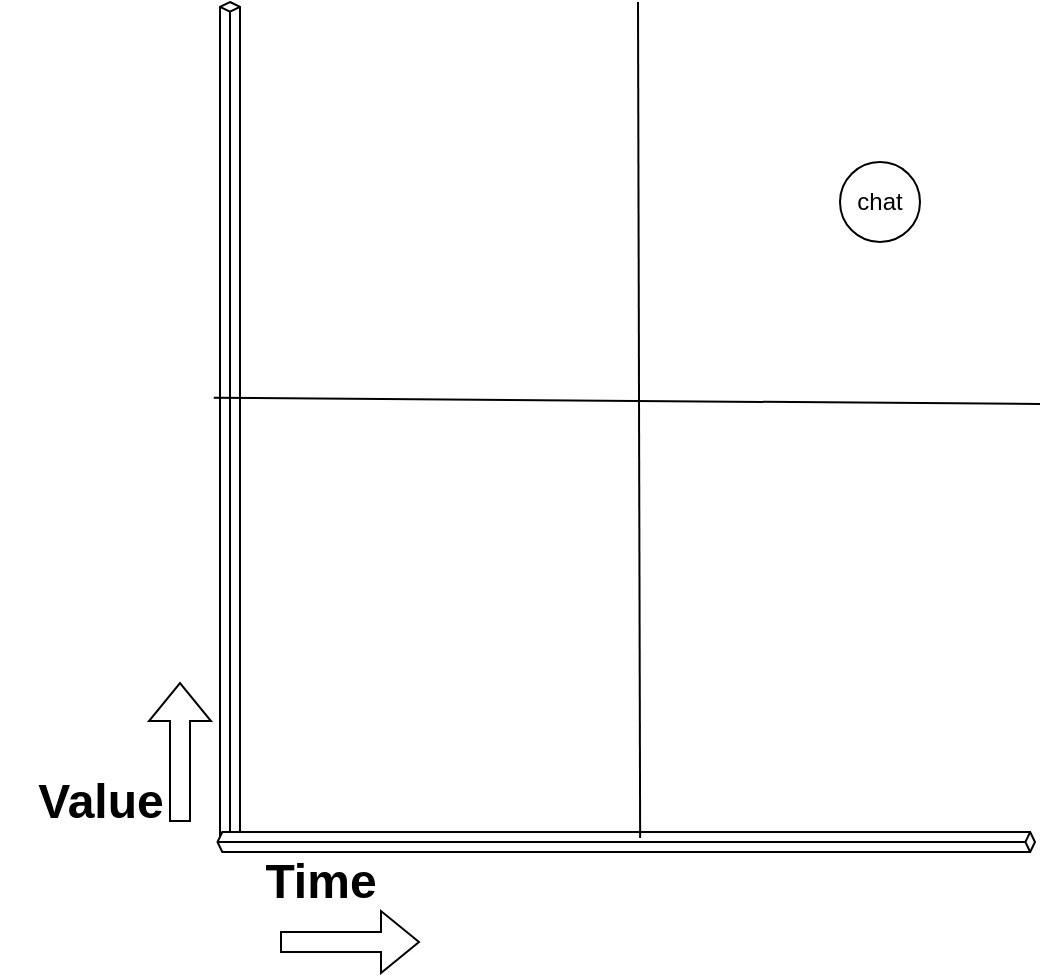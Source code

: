 <mxfile version="22.1.21" type="device">
  <diagram name="Página-1" id="ALx62lyxkIDHnWmLr0GI">
    <mxGraphModel dx="989" dy="582" grid="1" gridSize="10" guides="1" tooltips="1" connect="1" arrows="1" fold="1" page="1" pageScale="1" pageWidth="827" pageHeight="1169" math="0" shadow="0">
      <root>
        <mxCell id="0" />
        <mxCell id="1" parent="0" />
        <mxCell id="A0b0nIGVs_FZavPGswaE-1" value="" style="endArrow=none;html=1;rounded=0;" edge="1" parent="1">
          <mxGeometry width="50" height="50" relative="1" as="geometry">
            <mxPoint x="230" y="620" as="sourcePoint" />
            <mxPoint x="230" y="220" as="targetPoint" />
          </mxGeometry>
        </mxCell>
        <mxCell id="A0b0nIGVs_FZavPGswaE-2" value="" style="endArrow=none;html=1;rounded=0;" edge="1" parent="1">
          <mxGeometry width="50" height="50" relative="1" as="geometry">
            <mxPoint x="230" y="620" as="sourcePoint" />
            <mxPoint x="630" y="620" as="targetPoint" />
          </mxGeometry>
        </mxCell>
        <mxCell id="A0b0nIGVs_FZavPGswaE-4" value="Value" style="text;strokeColor=none;fillColor=none;html=1;fontSize=24;fontStyle=1;verticalAlign=middle;align=center;" vertex="1" parent="1">
          <mxGeometry x="120" y="580" width="100" height="40" as="geometry" />
        </mxCell>
        <mxCell id="A0b0nIGVs_FZavPGswaE-5" value="Time" style="text;strokeColor=none;fillColor=none;html=1;fontSize=24;fontStyle=1;verticalAlign=middle;align=center;" vertex="1" parent="1">
          <mxGeometry x="230" y="620" width="100" height="40" as="geometry" />
        </mxCell>
        <mxCell id="A0b0nIGVs_FZavPGswaE-6" value="chat" style="ellipse;whiteSpace=wrap;html=1;aspect=fixed;" vertex="1" parent="1">
          <mxGeometry x="540" y="280" width="40" height="40" as="geometry" />
        </mxCell>
        <mxCell id="A0b0nIGVs_FZavPGswaE-7" value="" style="shape=flexArrow;endArrow=classic;html=1;rounded=0;" edge="1" parent="1">
          <mxGeometry width="50" height="50" relative="1" as="geometry">
            <mxPoint x="260" y="670" as="sourcePoint" />
            <mxPoint x="330" y="670" as="targetPoint" />
          </mxGeometry>
        </mxCell>
        <mxCell id="A0b0nIGVs_FZavPGswaE-8" value="" style="shape=flexArrow;endArrow=classic;html=1;rounded=0;" edge="1" parent="1">
          <mxGeometry width="50" height="50" relative="1" as="geometry">
            <mxPoint x="210" y="610" as="sourcePoint" />
            <mxPoint x="210" y="540" as="targetPoint" />
          </mxGeometry>
        </mxCell>
        <mxCell id="A0b0nIGVs_FZavPGswaE-9" value="" style="html=1;whiteSpace=wrap;shape=isoCube2;backgroundOutline=1;isoAngle=15;" vertex="1" parent="1">
          <mxGeometry x="230" y="200" width="10" height="420" as="geometry" />
        </mxCell>
        <mxCell id="A0b0nIGVs_FZavPGswaE-10" value="" style="html=1;whiteSpace=wrap;shape=isoCube2;backgroundOutline=1;isoAngle=15;rotation=90;" vertex="1" parent="1">
          <mxGeometry x="428.12" y="415.63" width="10" height="408.75" as="geometry" />
        </mxCell>
        <mxCell id="A0b0nIGVs_FZavPGswaE-11" value="" style="endArrow=none;html=1;rounded=0;exitX=-0.314;exitY=0.471;exitDx=0;exitDy=0;exitPerimeter=0;" edge="1" parent="1" source="A0b0nIGVs_FZavPGswaE-9">
          <mxGeometry width="50" height="50" relative="1" as="geometry">
            <mxPoint x="310" y="420" as="sourcePoint" />
            <mxPoint x="640" y="401" as="targetPoint" />
          </mxGeometry>
        </mxCell>
        <mxCell id="A0b0nIGVs_FZavPGswaE-12" value="" style="endArrow=none;html=1;rounded=0;exitX=0.3;exitY=0.483;exitDx=0;exitDy=0;exitPerimeter=0;" edge="1" parent="1" source="A0b0nIGVs_FZavPGswaE-10">
          <mxGeometry width="50" height="50" relative="1" as="geometry">
            <mxPoint x="439" y="610" as="sourcePoint" />
            <mxPoint x="439" y="200" as="targetPoint" />
          </mxGeometry>
        </mxCell>
      </root>
    </mxGraphModel>
  </diagram>
</mxfile>
